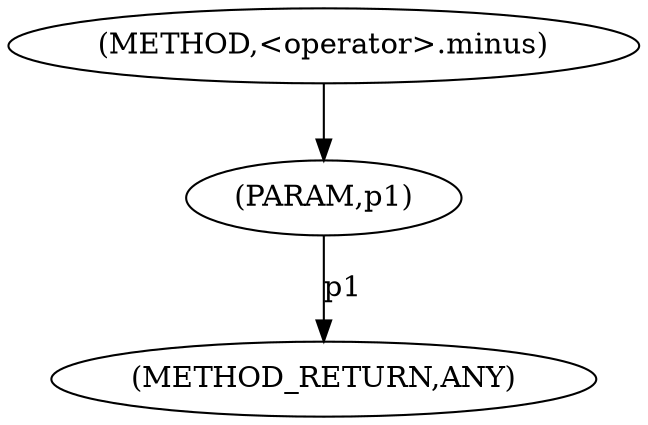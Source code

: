 digraph "&lt;operator&gt;.minus" {  
"586" [label = <(METHOD,&lt;operator&gt;.minus)> ]
"589" [label = <(METHOD_RETURN,ANY)> ]
"587" [label = <(PARAM,p1)> ]
  "587" -> "589"  [ label = "p1"] 
  "586" -> "587" 
}
